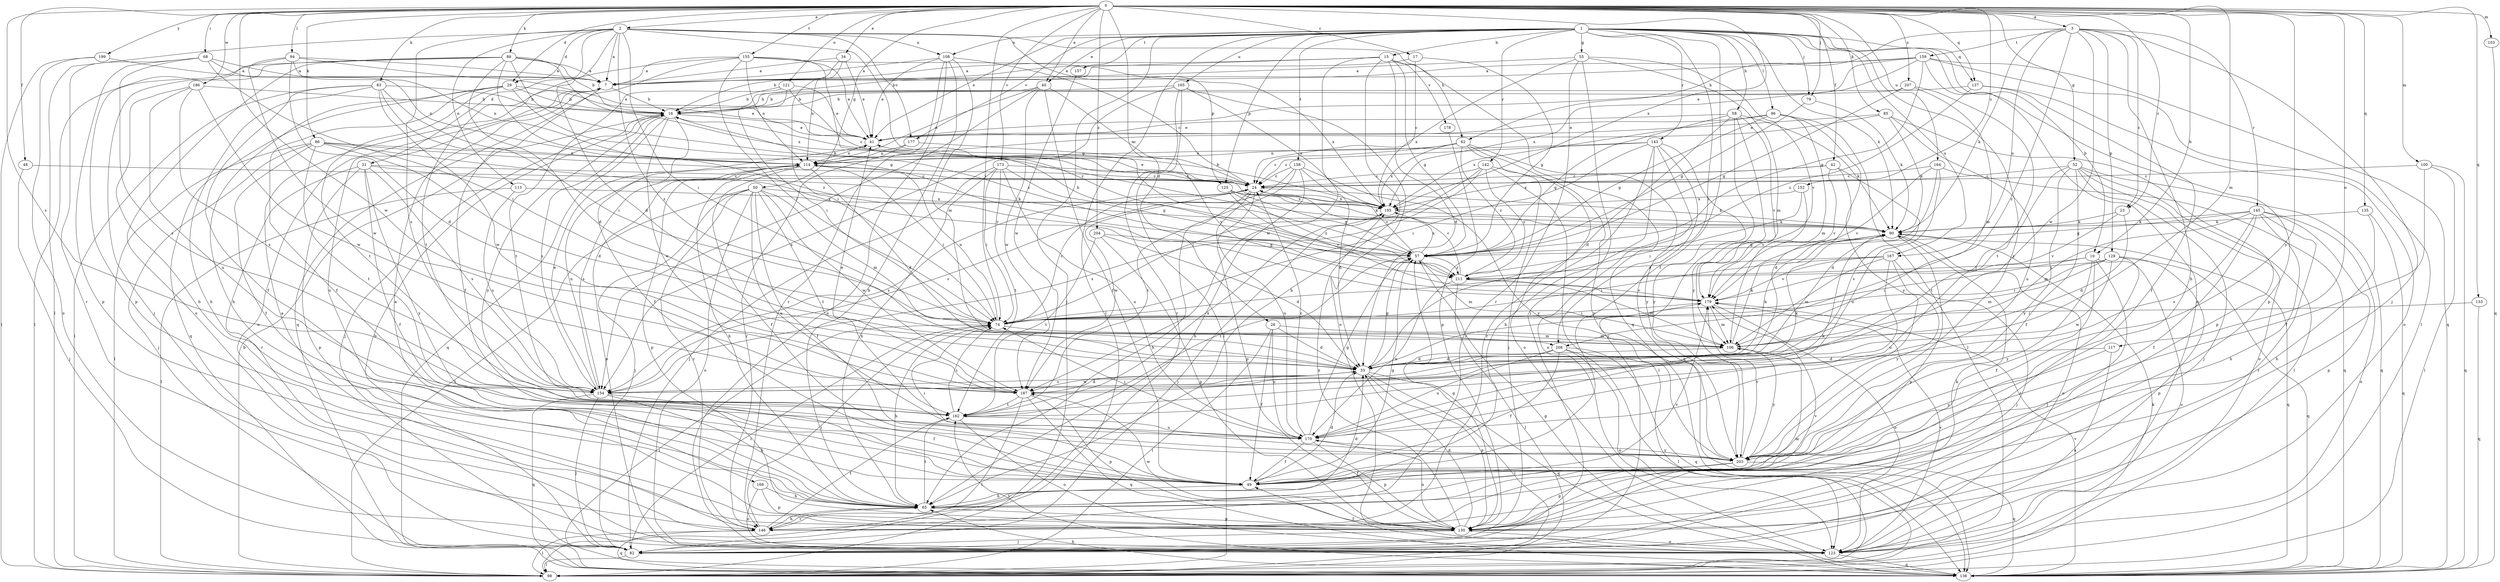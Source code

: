strict digraph  {
0;
1;
2;
3;
7;
10;
15;
16;
17;
23;
24;
26;
29;
31;
33;
34;
40;
41;
42;
48;
49;
50;
52;
55;
57;
58;
62;
65;
68;
74;
79;
82;
83;
85;
86;
88;
90;
94;
96;
98;
100;
103;
106;
108;
113;
114;
117;
121;
123;
125;
129;
130;
133;
135;
137;
138;
142;
143;
145;
146;
152;
154;
155;
157;
158;
159;
162;
164;
165;
167;
168;
170;
173;
177;
178;
179;
186;
187;
195;
199;
203;
204;
207;
208;
211;
0 -> 2  [label=a];
0 -> 3  [label=a];
0 -> 10  [label=b];
0 -> 17  [label=c];
0 -> 23  [label=c];
0 -> 26  [label=d];
0 -> 29  [label=d];
0 -> 34  [label=e];
0 -> 40  [label=e];
0 -> 42  [label=f];
0 -> 48  [label=f];
0 -> 50  [label=g];
0 -> 52  [label=g];
0 -> 68  [label=i];
0 -> 74  [label=i];
0 -> 79  [label=j];
0 -> 83  [label=k];
0 -> 85  [label=k];
0 -> 86  [label=k];
0 -> 88  [label=k];
0 -> 94  [label=l];
0 -> 100  [label=m];
0 -> 103  [label=m];
0 -> 106  [label=m];
0 -> 117  [label=o];
0 -> 121  [label=o];
0 -> 133  [label=q];
0 -> 135  [label=q];
0 -> 137  [label=q];
0 -> 152  [label=s];
0 -> 154  [label=s];
0 -> 155  [label=t];
0 -> 164  [label=u];
0 -> 173  [label=v];
0 -> 186  [label=w];
0 -> 187  [label=w];
0 -> 195  [label=x];
0 -> 199  [label=y];
0 -> 203  [label=y];
0 -> 204  [label=z];
0 -> 207  [label=z];
1 -> 10  [label=b];
1 -> 15  [label=b];
1 -> 40  [label=e];
1 -> 41  [label=e];
1 -> 49  [label=f];
1 -> 55  [label=g];
1 -> 58  [label=h];
1 -> 79  [label=j];
1 -> 82  [label=j];
1 -> 90  [label=k];
1 -> 96  [label=l];
1 -> 98  [label=l];
1 -> 108  [label=n];
1 -> 123  [label=o];
1 -> 125  [label=p];
1 -> 137  [label=q];
1 -> 142  [label=r];
1 -> 143  [label=r];
1 -> 157  [label=t];
1 -> 158  [label=t];
1 -> 165  [label=u];
1 -> 167  [label=u];
1 -> 177  [label=v];
1 -> 203  [label=y];
1 -> 208  [label=z];
2 -> 7  [label=a];
2 -> 29  [label=d];
2 -> 31  [label=d];
2 -> 33  [label=d];
2 -> 57  [label=g];
2 -> 62  [label=h];
2 -> 74  [label=i];
2 -> 98  [label=l];
2 -> 108  [label=n];
2 -> 113  [label=n];
2 -> 125  [label=p];
2 -> 154  [label=s];
2 -> 177  [label=v];
2 -> 208  [label=z];
3 -> 23  [label=c];
3 -> 62  [label=h];
3 -> 65  [label=h];
3 -> 82  [label=j];
3 -> 90  [label=k];
3 -> 129  [label=p];
3 -> 145  [label=r];
3 -> 159  [label=t];
3 -> 167  [label=u];
3 -> 187  [label=w];
3 -> 208  [label=z];
7 -> 16  [label=b];
7 -> 49  [label=f];
7 -> 123  [label=o];
7 -> 168  [label=u];
10 -> 49  [label=f];
10 -> 74  [label=i];
10 -> 82  [label=j];
10 -> 123  [label=o];
10 -> 203  [label=y];
10 -> 211  [label=z];
15 -> 7  [label=a];
15 -> 16  [label=b];
15 -> 33  [label=d];
15 -> 57  [label=g];
15 -> 65  [label=h];
15 -> 138  [label=q];
15 -> 178  [label=v];
15 -> 187  [label=w];
16 -> 41  [label=e];
16 -> 49  [label=f];
16 -> 82  [label=j];
16 -> 138  [label=q];
16 -> 154  [label=s];
16 -> 187  [label=w];
16 -> 203  [label=y];
17 -> 7  [label=a];
17 -> 24  [label=c];
17 -> 57  [label=g];
23 -> 33  [label=d];
23 -> 90  [label=k];
23 -> 179  [label=v];
24 -> 41  [label=e];
24 -> 65  [label=h];
24 -> 90  [label=k];
24 -> 130  [label=p];
24 -> 154  [label=s];
24 -> 170  [label=u];
24 -> 187  [label=w];
24 -> 195  [label=x];
26 -> 33  [label=d];
26 -> 49  [label=f];
26 -> 98  [label=l];
26 -> 106  [label=m];
26 -> 170  [label=u];
29 -> 16  [label=b];
29 -> 41  [label=e];
29 -> 49  [label=f];
29 -> 65  [label=h];
29 -> 138  [label=q];
29 -> 162  [label=t];
29 -> 211  [label=z];
31 -> 24  [label=c];
31 -> 49  [label=f];
31 -> 90  [label=k];
31 -> 130  [label=p];
31 -> 146  [label=r];
31 -> 154  [label=s];
31 -> 203  [label=y];
33 -> 57  [label=g];
33 -> 90  [label=k];
33 -> 98  [label=l];
33 -> 130  [label=p];
33 -> 138  [label=q];
33 -> 154  [label=s];
33 -> 179  [label=v];
33 -> 187  [label=w];
34 -> 7  [label=a];
34 -> 41  [label=e];
34 -> 74  [label=i];
34 -> 114  [label=n];
40 -> 16  [label=b];
40 -> 24  [label=c];
40 -> 49  [label=f];
40 -> 114  [label=n];
40 -> 154  [label=s];
40 -> 187  [label=w];
41 -> 114  [label=n];
42 -> 24  [label=c];
42 -> 33  [label=d];
42 -> 154  [label=s];
42 -> 179  [label=v];
42 -> 195  [label=x];
48 -> 24  [label=c];
48 -> 82  [label=j];
49 -> 33  [label=d];
49 -> 57  [label=g];
49 -> 65  [label=h];
50 -> 49  [label=f];
50 -> 82  [label=j];
50 -> 98  [label=l];
50 -> 106  [label=m];
50 -> 123  [label=o];
50 -> 146  [label=r];
50 -> 162  [label=t];
50 -> 170  [label=u];
50 -> 187  [label=w];
50 -> 195  [label=x];
52 -> 24  [label=c];
52 -> 49  [label=f];
52 -> 82  [label=j];
52 -> 98  [label=l];
52 -> 123  [label=o];
52 -> 138  [label=q];
52 -> 162  [label=t];
52 -> 203  [label=y];
55 -> 7  [label=a];
55 -> 82  [label=j];
55 -> 106  [label=m];
55 -> 146  [label=r];
55 -> 179  [label=v];
55 -> 195  [label=x];
57 -> 16  [label=b];
57 -> 24  [label=c];
57 -> 106  [label=m];
57 -> 162  [label=t];
57 -> 195  [label=x];
57 -> 211  [label=z];
58 -> 33  [label=d];
58 -> 41  [label=e];
58 -> 57  [label=g];
58 -> 82  [label=j];
58 -> 90  [label=k];
58 -> 179  [label=v];
58 -> 203  [label=y];
62 -> 24  [label=c];
62 -> 82  [label=j];
62 -> 114  [label=n];
62 -> 123  [label=o];
62 -> 195  [label=x];
62 -> 203  [label=y];
62 -> 211  [label=z];
65 -> 7  [label=a];
65 -> 33  [label=d];
65 -> 130  [label=p];
65 -> 146  [label=r];
65 -> 162  [label=t];
65 -> 179  [label=v];
68 -> 7  [label=a];
68 -> 74  [label=i];
68 -> 114  [label=n];
68 -> 130  [label=p];
68 -> 146  [label=r];
68 -> 154  [label=s];
74 -> 24  [label=c];
74 -> 65  [label=h];
74 -> 106  [label=m];
74 -> 114  [label=n];
79 -> 57  [label=g];
79 -> 90  [label=k];
82 -> 16  [label=b];
82 -> 74  [label=i];
82 -> 98  [label=l];
83 -> 16  [label=b];
83 -> 49  [label=f];
83 -> 65  [label=h];
83 -> 74  [label=i];
83 -> 98  [label=l];
83 -> 187  [label=w];
83 -> 211  [label=z];
85 -> 41  [label=e];
85 -> 90  [label=k];
85 -> 114  [label=n];
85 -> 130  [label=p];
85 -> 170  [label=u];
86 -> 24  [label=c];
86 -> 33  [label=d];
86 -> 49  [label=f];
86 -> 82  [label=j];
86 -> 98  [label=l];
86 -> 114  [label=n];
86 -> 162  [label=t];
86 -> 179  [label=v];
88 -> 7  [label=a];
88 -> 16  [label=b];
88 -> 33  [label=d];
88 -> 57  [label=g];
88 -> 82  [label=j];
88 -> 90  [label=k];
88 -> 98  [label=l];
88 -> 123  [label=o];
88 -> 195  [label=x];
90 -> 57  [label=g];
90 -> 123  [label=o];
90 -> 130  [label=p];
90 -> 138  [label=q];
94 -> 7  [label=a];
94 -> 33  [label=d];
94 -> 41  [label=e];
94 -> 114  [label=n];
94 -> 130  [label=p];
94 -> 187  [label=w];
96 -> 41  [label=e];
96 -> 57  [label=g];
96 -> 98  [label=l];
96 -> 106  [label=m];
96 -> 195  [label=x];
96 -> 203  [label=y];
98 -> 16  [label=b];
98 -> 90  [label=k];
100 -> 24  [label=c];
100 -> 49  [label=f];
100 -> 98  [label=l];
100 -> 138  [label=q];
103 -> 138  [label=q];
106 -> 33  [label=d];
106 -> 90  [label=k];
106 -> 203  [label=y];
108 -> 7  [label=a];
108 -> 24  [label=c];
108 -> 41  [label=e];
108 -> 65  [label=h];
108 -> 106  [label=m];
108 -> 123  [label=o];
108 -> 146  [label=r];
113 -> 98  [label=l];
113 -> 154  [label=s];
113 -> 195  [label=x];
114 -> 24  [label=c];
114 -> 33  [label=d];
114 -> 49  [label=f];
114 -> 65  [label=h];
114 -> 74  [label=i];
114 -> 123  [label=o];
114 -> 130  [label=p];
114 -> 154  [label=s];
117 -> 33  [label=d];
117 -> 123  [label=o];
117 -> 203  [label=y];
121 -> 16  [label=b];
121 -> 24  [label=c];
121 -> 41  [label=e];
121 -> 74  [label=i];
121 -> 162  [label=t];
123 -> 49  [label=f];
123 -> 138  [label=q];
123 -> 179  [label=v];
125 -> 57  [label=g];
125 -> 90  [label=k];
125 -> 179  [label=v];
125 -> 195  [label=x];
125 -> 211  [label=z];
129 -> 74  [label=i];
129 -> 106  [label=m];
129 -> 130  [label=p];
129 -> 138  [label=q];
129 -> 146  [label=r];
129 -> 187  [label=w];
129 -> 211  [label=z];
130 -> 33  [label=d];
130 -> 57  [label=g];
130 -> 82  [label=j];
130 -> 90  [label=k];
130 -> 106  [label=m];
130 -> 123  [label=o];
130 -> 170  [label=u];
130 -> 179  [label=v];
130 -> 187  [label=w];
130 -> 195  [label=x];
133 -> 74  [label=i];
133 -> 138  [label=q];
135 -> 65  [label=h];
135 -> 90  [label=k];
135 -> 138  [label=q];
137 -> 16  [label=b];
137 -> 49  [label=f];
137 -> 123  [label=o];
137 -> 211  [label=z];
138 -> 57  [label=g];
138 -> 65  [label=h];
138 -> 74  [label=i];
138 -> 162  [label=t];
138 -> 179  [label=v];
142 -> 24  [label=c];
142 -> 74  [label=i];
142 -> 98  [label=l];
142 -> 154  [label=s];
142 -> 203  [label=y];
142 -> 211  [label=z];
143 -> 24  [label=c];
143 -> 65  [label=h];
143 -> 74  [label=i];
143 -> 114  [label=n];
143 -> 123  [label=o];
143 -> 138  [label=q];
143 -> 146  [label=r];
143 -> 203  [label=y];
145 -> 49  [label=f];
145 -> 57  [label=g];
145 -> 65  [label=h];
145 -> 90  [label=k];
145 -> 106  [label=m];
145 -> 123  [label=o];
145 -> 130  [label=p];
145 -> 146  [label=r];
145 -> 154  [label=s];
146 -> 7  [label=a];
146 -> 65  [label=h];
146 -> 74  [label=i];
146 -> 98  [label=l];
146 -> 138  [label=q];
146 -> 162  [label=t];
152 -> 74  [label=i];
152 -> 179  [label=v];
152 -> 195  [label=x];
154 -> 41  [label=e];
154 -> 49  [label=f];
154 -> 65  [label=h];
154 -> 82  [label=j];
154 -> 90  [label=k];
154 -> 114  [label=n];
154 -> 138  [label=q];
155 -> 7  [label=a];
155 -> 41  [label=e];
155 -> 74  [label=i];
155 -> 114  [label=n];
155 -> 138  [label=q];
155 -> 162  [label=t];
155 -> 195  [label=x];
155 -> 211  [label=z];
157 -> 187  [label=w];
158 -> 24  [label=c];
158 -> 33  [label=d];
158 -> 65  [label=h];
158 -> 154  [label=s];
158 -> 162  [label=t];
158 -> 203  [label=y];
159 -> 7  [label=a];
159 -> 16  [label=b];
159 -> 41  [label=e];
159 -> 57  [label=g];
159 -> 98  [label=l];
159 -> 130  [label=p];
159 -> 138  [label=q];
159 -> 195  [label=x];
162 -> 74  [label=i];
162 -> 123  [label=o];
162 -> 170  [label=u];
162 -> 195  [label=x];
164 -> 24  [label=c];
164 -> 33  [label=d];
164 -> 138  [label=q];
164 -> 170  [label=u];
164 -> 179  [label=v];
165 -> 16  [label=b];
165 -> 98  [label=l];
165 -> 123  [label=o];
165 -> 146  [label=r];
165 -> 154  [label=s];
165 -> 195  [label=x];
167 -> 74  [label=i];
167 -> 82  [label=j];
167 -> 106  [label=m];
167 -> 170  [label=u];
167 -> 179  [label=v];
167 -> 203  [label=y];
167 -> 211  [label=z];
168 -> 65  [label=h];
168 -> 123  [label=o];
168 -> 130  [label=p];
170 -> 24  [label=c];
170 -> 49  [label=f];
170 -> 57  [label=g];
170 -> 74  [label=i];
170 -> 90  [label=k];
170 -> 130  [label=p];
170 -> 203  [label=y];
173 -> 24  [label=c];
173 -> 57  [label=g];
173 -> 65  [label=h];
173 -> 74  [label=i];
173 -> 82  [label=j];
173 -> 162  [label=t];
173 -> 170  [label=u];
177 -> 114  [label=n];
177 -> 146  [label=r];
177 -> 179  [label=v];
178 -> 130  [label=p];
179 -> 74  [label=i];
179 -> 106  [label=m];
179 -> 123  [label=o];
186 -> 16  [label=b];
186 -> 65  [label=h];
186 -> 154  [label=s];
186 -> 170  [label=u];
186 -> 187  [label=w];
187 -> 33  [label=d];
187 -> 41  [label=e];
187 -> 98  [label=l];
187 -> 130  [label=p];
187 -> 138  [label=q];
187 -> 162  [label=t];
195 -> 16  [label=b];
195 -> 82  [label=j];
195 -> 90  [label=k];
199 -> 7  [label=a];
199 -> 98  [label=l];
199 -> 123  [label=o];
203 -> 49  [label=f];
203 -> 74  [label=i];
203 -> 130  [label=p];
203 -> 138  [label=q];
203 -> 179  [label=v];
204 -> 33  [label=d];
204 -> 57  [label=g];
204 -> 130  [label=p];
204 -> 162  [label=t];
207 -> 16  [label=b];
207 -> 57  [label=g];
207 -> 106  [label=m];
207 -> 162  [label=t];
208 -> 33  [label=d];
208 -> 49  [label=f];
208 -> 98  [label=l];
208 -> 123  [label=o];
208 -> 138  [label=q];
208 -> 170  [label=u];
211 -> 24  [label=c];
211 -> 98  [label=l];
211 -> 106  [label=m];
211 -> 170  [label=u];
211 -> 179  [label=v];
}
